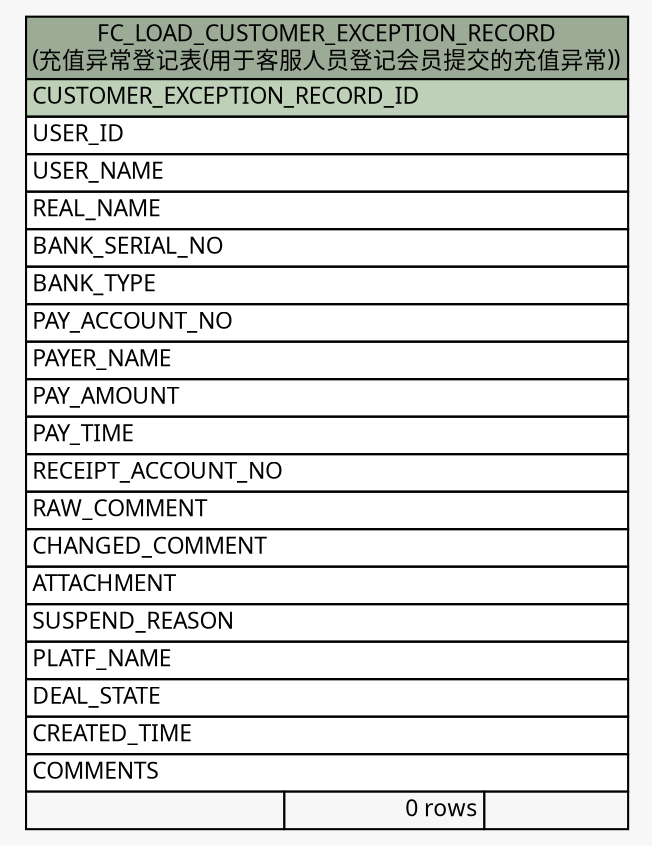 // dot 2.26.0 on Linux 2.6.32-504.3.3.el6.x86_64
// SchemaSpy rev Unknown
digraph "FC_LOAD_CUSTOMER_EXCEPTION_RECORD" {
  graph [
    rankdir="RL"
    bgcolor="#f7f7f7"
    nodesep="0.18"
    ranksep="0.46"
    fontname="Microsoft YaHei"
    fontsize="11"
  ];
  node [
    fontname="Microsoft YaHei"
    fontsize="11"
    shape="plaintext"
  ];
  edge [
    arrowsize="0.8"
  ];
  "FC_LOAD_CUSTOMER_EXCEPTION_RECORD" [
    label=<
    <TABLE BORDER="0" CELLBORDER="1" CELLSPACING="0" BGCOLOR="#ffffff">
      <TR><TD COLSPAN="3" BGCOLOR="#9bab96" ALIGN="CENTER">FC_LOAD_CUSTOMER_EXCEPTION_RECORD<br/>(充值异常登记表(用于客服人员登记会员提交的充值异常))</TD></TR>
      <TR><TD PORT="CUSTOMER_EXCEPTION_RECORD_ID" COLSPAN="3" BGCOLOR="#bed1b8" ALIGN="LEFT">CUSTOMER_EXCEPTION_RECORD_ID</TD></TR>
      <TR><TD PORT="USER_ID" COLSPAN="3" ALIGN="LEFT">USER_ID</TD></TR>
      <TR><TD PORT="USER_NAME" COLSPAN="3" ALIGN="LEFT">USER_NAME</TD></TR>
      <TR><TD PORT="REAL_NAME" COLSPAN="3" ALIGN="LEFT">REAL_NAME</TD></TR>
      <TR><TD PORT="BANK_SERIAL_NO" COLSPAN="3" ALIGN="LEFT">BANK_SERIAL_NO</TD></TR>
      <TR><TD PORT="BANK_TYPE" COLSPAN="3" ALIGN="LEFT">BANK_TYPE</TD></TR>
      <TR><TD PORT="PAY_ACCOUNT_NO" COLSPAN="3" ALIGN="LEFT">PAY_ACCOUNT_NO</TD></TR>
      <TR><TD PORT="PAYER_NAME" COLSPAN="3" ALIGN="LEFT">PAYER_NAME</TD></TR>
      <TR><TD PORT="PAY_AMOUNT" COLSPAN="3" ALIGN="LEFT">PAY_AMOUNT</TD></TR>
      <TR><TD PORT="PAY_TIME" COLSPAN="3" ALIGN="LEFT">PAY_TIME</TD></TR>
      <TR><TD PORT="RECEIPT_ACCOUNT_NO" COLSPAN="3" ALIGN="LEFT">RECEIPT_ACCOUNT_NO</TD></TR>
      <TR><TD PORT="RAW_COMMENT" COLSPAN="3" ALIGN="LEFT">RAW_COMMENT</TD></TR>
      <TR><TD PORT="CHANGED_COMMENT" COLSPAN="3" ALIGN="LEFT">CHANGED_COMMENT</TD></TR>
      <TR><TD PORT="ATTACHMENT" COLSPAN="3" ALIGN="LEFT">ATTACHMENT</TD></TR>
      <TR><TD PORT="SUSPEND_REASON" COLSPAN="3" ALIGN="LEFT">SUSPEND_REASON</TD></TR>
      <TR><TD PORT="PLATF_NAME" COLSPAN="3" ALIGN="LEFT">PLATF_NAME</TD></TR>
      <TR><TD PORT="DEAL_STATE" COLSPAN="3" ALIGN="LEFT">DEAL_STATE</TD></TR>
      <TR><TD PORT="CREATED_TIME" COLSPAN="3" ALIGN="LEFT">CREATED_TIME</TD></TR>
      <TR><TD PORT="COMMENTS" COLSPAN="3" ALIGN="LEFT">COMMENTS</TD></TR>
      <TR><TD ALIGN="LEFT" BGCOLOR="#f7f7f7">  </TD><TD ALIGN="RIGHT" BGCOLOR="#f7f7f7">0 rows</TD><TD ALIGN="RIGHT" BGCOLOR="#f7f7f7">  </TD></TR>
    </TABLE>>
    URL="tables/FC_LOAD_CUSTOMER_EXCEPTION_RECORD.html"
    tooltip="FC_LOAD_CUSTOMER_EXCEPTION_RECORD"
  ];
}
